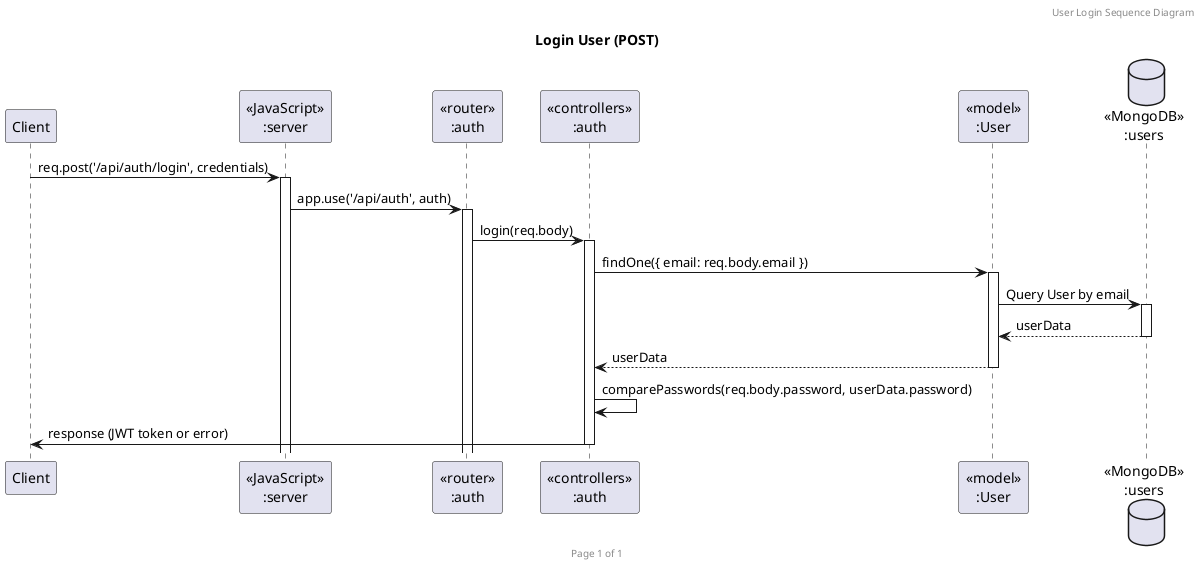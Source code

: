 @startuml Login User (POST)

header User Login Sequence Diagram
footer Page %page% of %lastpage%
title "Login User (POST)"

participant "Client" as client
participant "<<JavaScript>>\n:server" as server
participant "<<router>>\n:auth" as routerAuth
participant "<<controllers>>\n:auth" as controllersAuth
participant "<<model>>\n:User" as modelUser
database "<<MongoDB>>\n:users" as UsersDatabase

client->server ++: req.post('/api/auth/login', credentials)
server->routerAuth ++: app.use('/api/auth', auth)
routerAuth -> controllersAuth ++: login(req.body)
controllersAuth -> modelUser ++: findOne({ email: req.body.email })
modelUser -> UsersDatabase ++: Query User by email
UsersDatabase --> modelUser --: userData
modelUser --> controllersAuth --: userData

controllersAuth -> controllersAuth: comparePasswords(req.body.password, userData.password)
controllersAuth -> client --: response (JWT token or error)

@enduml